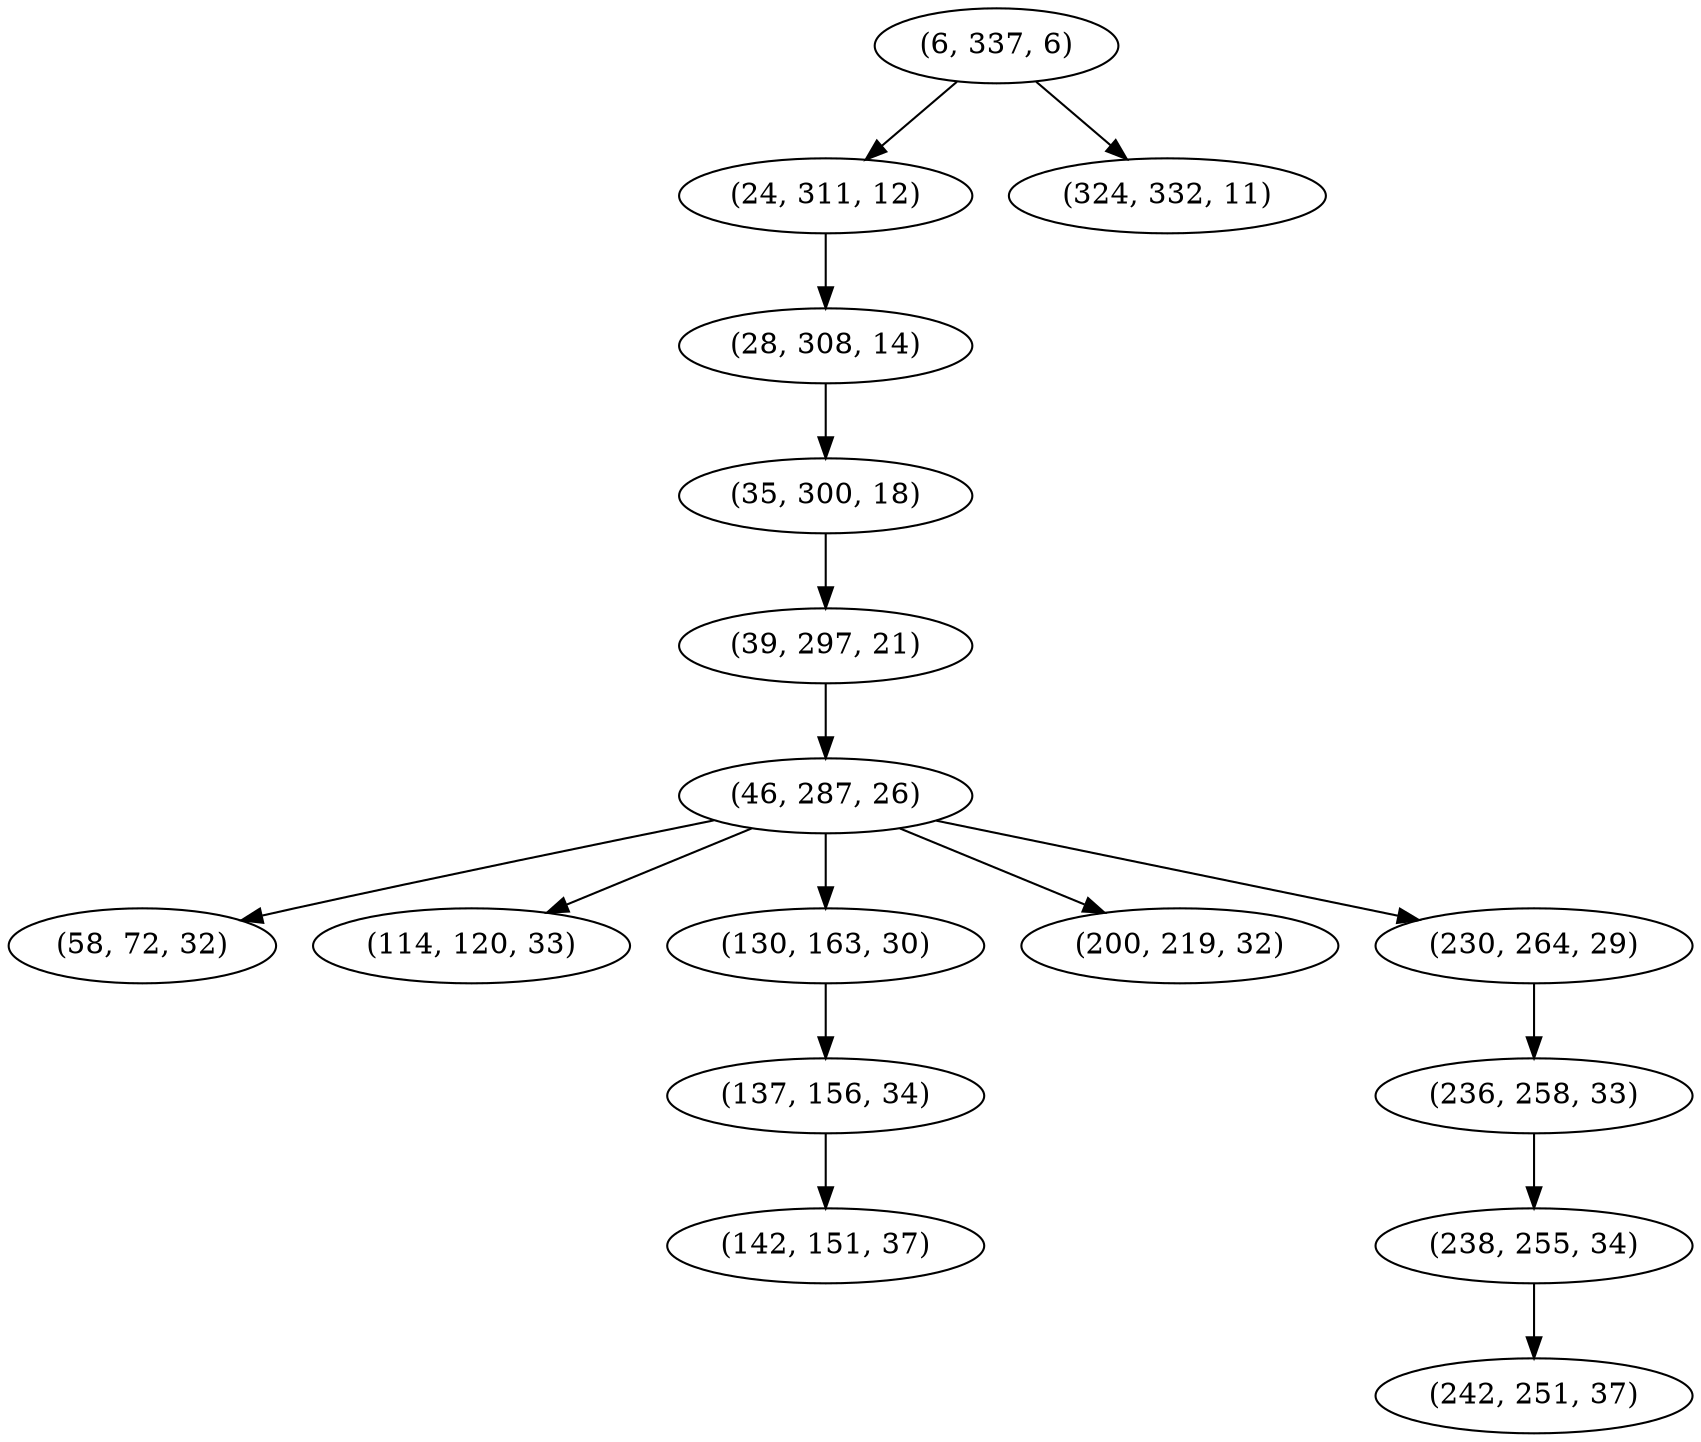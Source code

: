digraph tree {
    "(6, 337, 6)";
    "(24, 311, 12)";
    "(28, 308, 14)";
    "(35, 300, 18)";
    "(39, 297, 21)";
    "(46, 287, 26)";
    "(58, 72, 32)";
    "(114, 120, 33)";
    "(130, 163, 30)";
    "(137, 156, 34)";
    "(142, 151, 37)";
    "(200, 219, 32)";
    "(230, 264, 29)";
    "(236, 258, 33)";
    "(238, 255, 34)";
    "(242, 251, 37)";
    "(324, 332, 11)";
    "(6, 337, 6)" -> "(24, 311, 12)";
    "(6, 337, 6)" -> "(324, 332, 11)";
    "(24, 311, 12)" -> "(28, 308, 14)";
    "(28, 308, 14)" -> "(35, 300, 18)";
    "(35, 300, 18)" -> "(39, 297, 21)";
    "(39, 297, 21)" -> "(46, 287, 26)";
    "(46, 287, 26)" -> "(58, 72, 32)";
    "(46, 287, 26)" -> "(114, 120, 33)";
    "(46, 287, 26)" -> "(130, 163, 30)";
    "(46, 287, 26)" -> "(200, 219, 32)";
    "(46, 287, 26)" -> "(230, 264, 29)";
    "(130, 163, 30)" -> "(137, 156, 34)";
    "(137, 156, 34)" -> "(142, 151, 37)";
    "(230, 264, 29)" -> "(236, 258, 33)";
    "(236, 258, 33)" -> "(238, 255, 34)";
    "(238, 255, 34)" -> "(242, 251, 37)";
}
